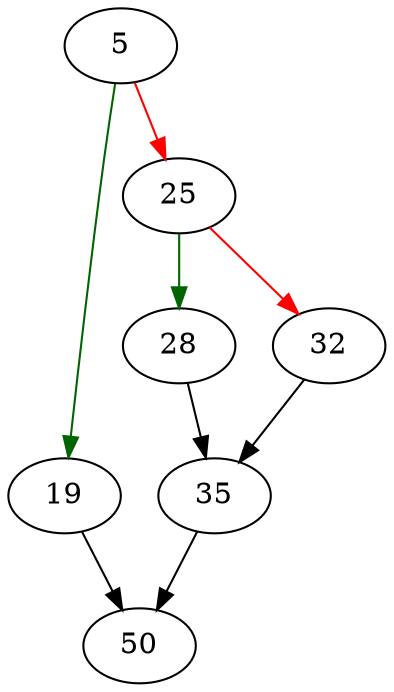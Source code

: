 strict digraph "sqlite3JournalOpen" {
	// Node definitions.
	5 [entry=true];
	19;
	25;
	50;
	28;
	32;
	35;

	// Edge definitions.
	5 -> 19 [
		color=darkgreen
		cond=true
	];
	5 -> 25 [
		color=red
		cond=false
	];
	19 -> 50;
	25 -> 28 [
		color=darkgreen
		cond=true
	];
	25 -> 32 [
		color=red
		cond=false
	];
	28 -> 35;
	32 -> 35;
	35 -> 50;
}